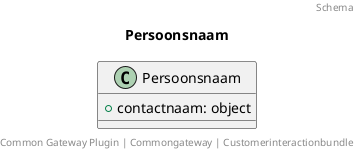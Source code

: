 @startuml
title: Persoonsnaam
footer: Common Gateway Plugin | Commongateway | Customerinteractionbundle 
header: Schema

class Persoonsnaam {
  + contactnaam: object
}
@enduml
